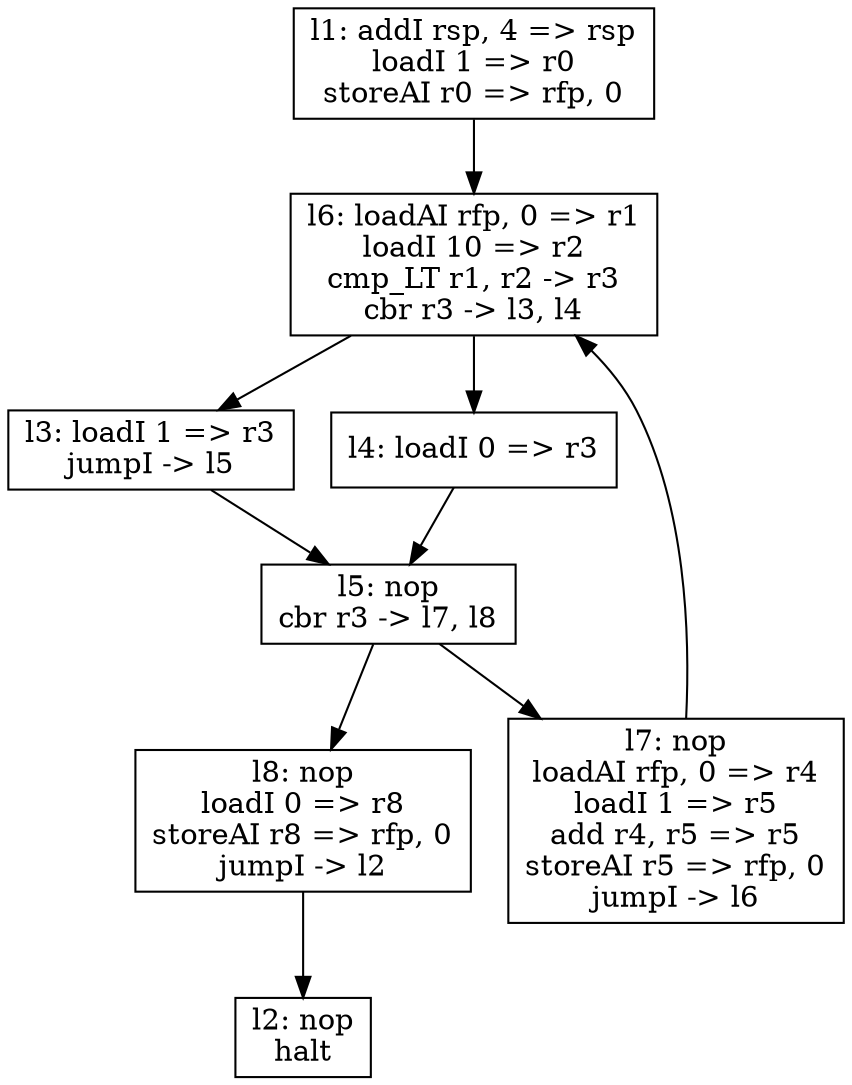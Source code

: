 digraph {
0 [label="l1: addI rsp, 4 => rsp
loadI 1 => r0
storeAI r0 => rfp, 0
",shape=box];
1 [label="l6: loadAI rfp, 0 => r1
loadI 10 => r2
cmp_LT r1, r2 -> r3
cbr r3 -> l3, l4
",shape=box];
2 [label="l3: loadI 1 => r3
jumpI -> l5
",shape=box];
3 [label="l4: loadI 0 => r3
",shape=box];
4 [label="l5: nop
cbr r3 -> l7, l8
",shape=box];
5 [label="l7: nop
loadAI rfp, 0 => r4
loadI 1 => r5
add r4, r5 => r5
storeAI r5 => rfp, 0
jumpI -> l6
",shape=box];
6 [label="l8: nop
loadI 0 => r8
storeAI r8 => rfp, 0
jumpI -> l2
",shape=box];
7 [label="l2: nop
halt
",shape=box];
0 -> 1
1 -> 2
1 -> 3
2 -> 4
3 -> 4
4 -> 5
4 -> 6
5 -> 1
6 -> 7
}